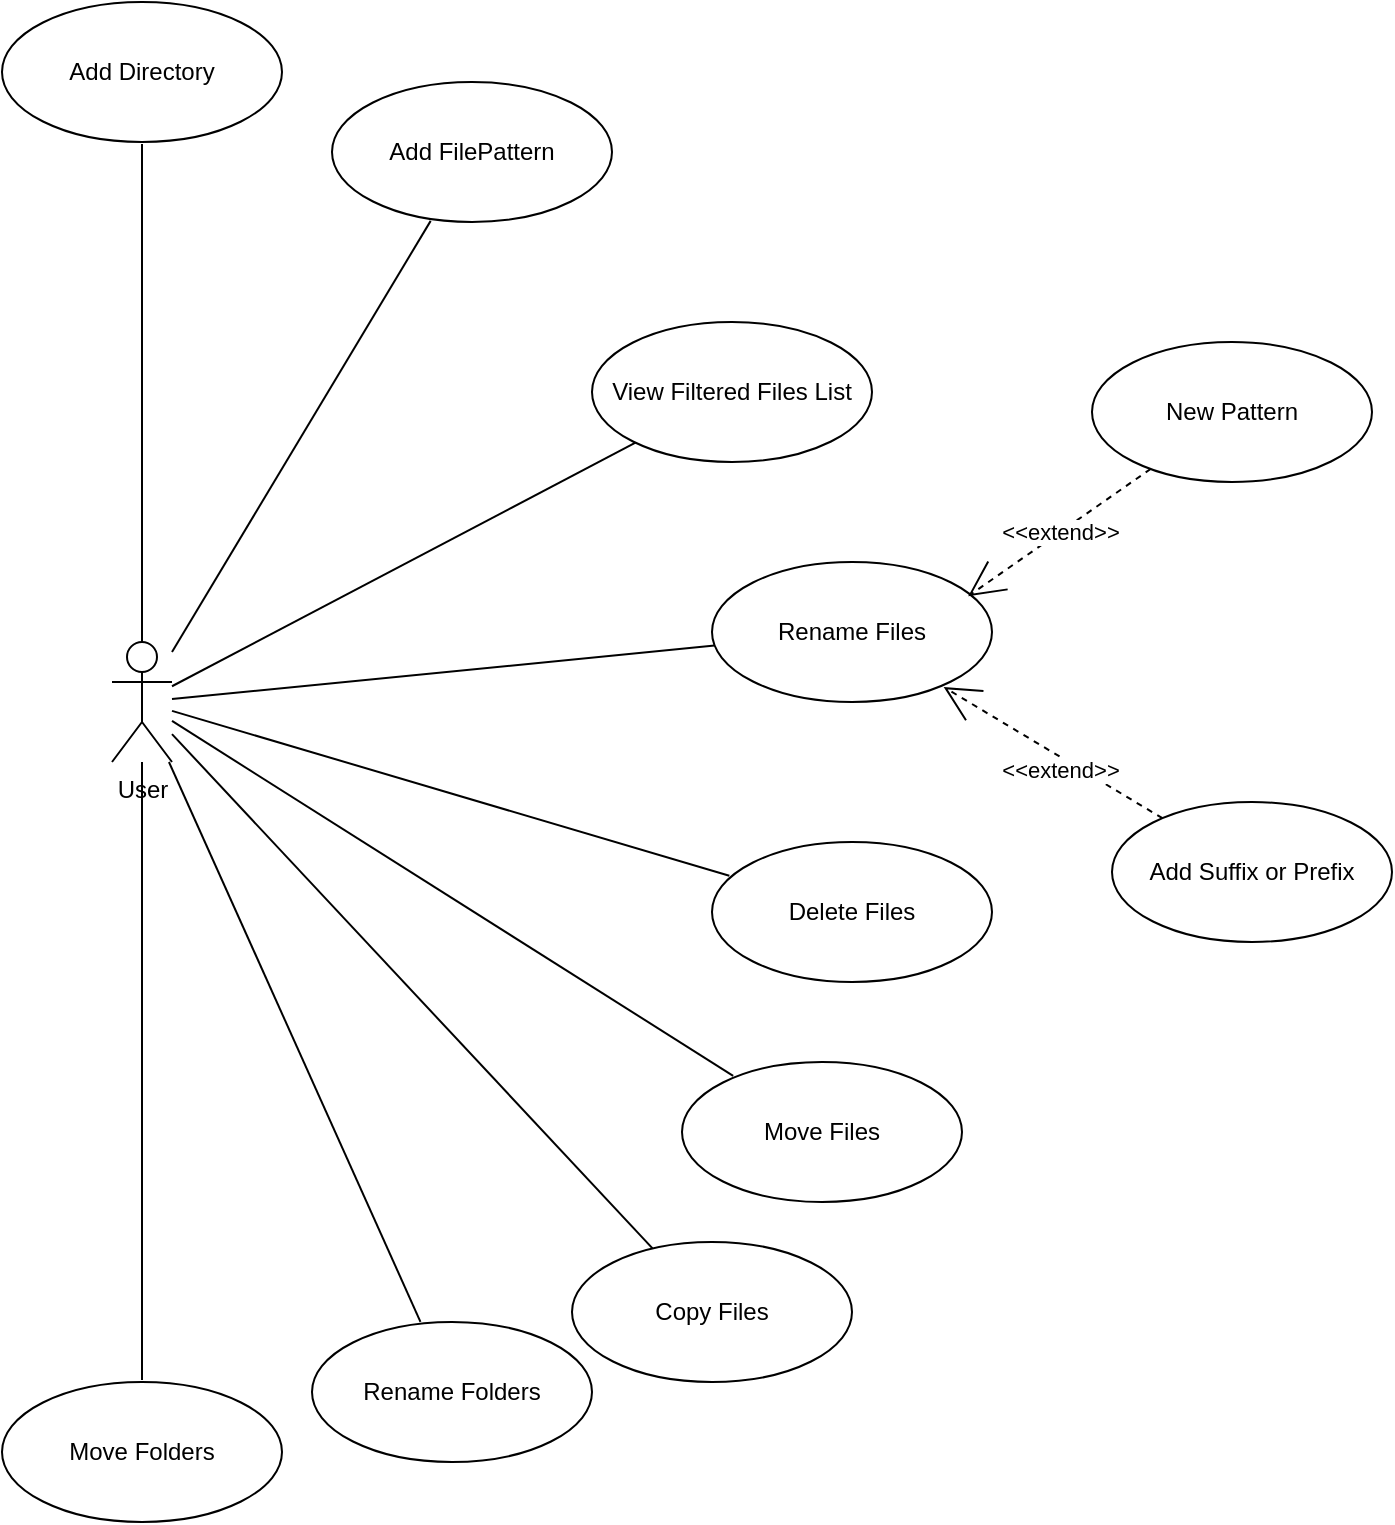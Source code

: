 <mxfile>
    <diagram id="-PsGgc9VmzoPEk__EC2H" name="Page-1">
        <mxGraphModel dx="906" dy="362" grid="1" gridSize="10" guides="1" tooltips="1" connect="1" arrows="1" fold="1" page="1" pageScale="1" pageWidth="850" pageHeight="1100" math="0" shadow="0">
            <root>
                <mxCell id="0"/>
                <mxCell id="1" parent="0"/>
                <mxCell id="6" style="edgeStyle=none;html=1;endArrow=none;endFill=0;" parent="1" source="2" target="7" edge="1">
                    <mxGeometry relative="1" as="geometry">
                        <mxPoint x="240" y="305" as="targetPoint"/>
                    </mxGeometry>
                </mxCell>
                <mxCell id="13" style="edgeStyle=none;html=1;endArrow=none;endFill=0;endSize=16;targetPerimeterSpacing=1;" parent="1" source="2" target="12" edge="1">
                    <mxGeometry relative="1" as="geometry"/>
                </mxCell>
                <mxCell id="16" style="edgeStyle=none;html=1;endArrow=none;endFill=0;endSize=16;targetPerimeterSpacing=1;" parent="1" source="2" target="14" edge="1">
                    <mxGeometry relative="1" as="geometry"/>
                </mxCell>
                <mxCell id="17" style="edgeStyle=none;html=1;endArrow=none;endFill=0;endSize=16;targetPerimeterSpacing=1;" parent="1" source="2" target="15" edge="1">
                    <mxGeometry relative="1" as="geometry"/>
                </mxCell>
                <mxCell id="22" style="edgeStyle=none;html=1;endArrow=none;endFill=0;endSize=16;targetPerimeterSpacing=1;" parent="1" source="2" target="20" edge="1">
                    <mxGeometry relative="1" as="geometry"/>
                </mxCell>
                <mxCell id="23" style="edgeStyle=none;html=1;endArrow=none;endFill=0;endSize=16;targetPerimeterSpacing=1;" parent="1" source="2" target="19" edge="1">
                    <mxGeometry relative="1" as="geometry"/>
                </mxCell>
                <mxCell id="24" style="edgeStyle=none;html=1;endArrow=none;endFill=0;endSize=16;targetPerimeterSpacing=1;" parent="1" source="2" target="18" edge="1">
                    <mxGeometry relative="1" as="geometry"/>
                </mxCell>
                <mxCell id="cS2rrbCAkiv21liBk-sJ-31" style="edgeStyle=none;curved=1;rounded=0;orthogonalLoop=1;jettySize=auto;html=1;fontSize=12;startSize=8;endSize=8;endArrow=none;endFill=0;" parent="1" source="2" target="cS2rrbCAkiv21liBk-sJ-29" edge="1">
                    <mxGeometry relative="1" as="geometry"/>
                </mxCell>
                <mxCell id="31" style="edgeStyle=none;html=1;endArrow=none;endFill=0;" edge="1" parent="1" source="2" target="30">
                    <mxGeometry relative="1" as="geometry"/>
                </mxCell>
                <mxCell id="2" value="User" style="shape=umlActor;verticalLabelPosition=bottom;verticalAlign=top;html=1;" parent="1" vertex="1">
                    <mxGeometry x="70" y="410" width="30" height="60" as="geometry"/>
                </mxCell>
                <mxCell id="7" value="Rename Files" style="ellipse;whiteSpace=wrap;html=1;" parent="1" vertex="1">
                    <mxGeometry x="370" y="370" width="140" height="70" as="geometry"/>
                </mxCell>
                <mxCell id="12" value="Move Files" style="ellipse;whiteSpace=wrap;html=1;" parent="1" vertex="1">
                    <mxGeometry x="355" y="620" width="140" height="70" as="geometry"/>
                </mxCell>
                <mxCell id="14" value="Rename Folders" style="ellipse;whiteSpace=wrap;html=1;" parent="1" vertex="1">
                    <mxGeometry x="170" y="750" width="140" height="70" as="geometry"/>
                </mxCell>
                <mxCell id="15" value="Move Folders" style="ellipse;whiteSpace=wrap;html=1;" parent="1" vertex="1">
                    <mxGeometry x="15" y="780" width="140" height="70" as="geometry"/>
                </mxCell>
                <mxCell id="18" value="Add Directory" style="ellipse;whiteSpace=wrap;html=1;" parent="1" vertex="1">
                    <mxGeometry x="15" y="90" width="140" height="70" as="geometry"/>
                </mxCell>
                <mxCell id="19" value="Add FilePattern" style="ellipse;whiteSpace=wrap;html=1;" parent="1" vertex="1">
                    <mxGeometry x="180" y="130" width="140" height="70" as="geometry"/>
                </mxCell>
                <mxCell id="20" value="Delete Files" style="ellipse;whiteSpace=wrap;html=1;" parent="1" vertex="1">
                    <mxGeometry x="370" y="510" width="140" height="70" as="geometry"/>
                </mxCell>
                <mxCell id="27" value="&amp;lt;&amp;lt;extend&amp;gt;&amp;gt;" style="edgeStyle=none;html=1;entryX=0.915;entryY=0.244;entryDx=0;entryDy=0;entryPerimeter=0;endArrow=open;endFill=0;endSize=16;targetPerimeterSpacing=1;dashed=1;" parent="1" source="25" target="7" edge="1">
                    <mxGeometry relative="1" as="geometry"/>
                </mxCell>
                <mxCell id="25" value="New Pattern" style="ellipse;whiteSpace=wrap;html=1;" parent="1" vertex="1">
                    <mxGeometry x="560" y="260" width="140" height="70" as="geometry"/>
                </mxCell>
                <mxCell id="28" style="edgeStyle=none;html=1;dashed=1;endArrow=open;endFill=0;endSize=16;targetPerimeterSpacing=1;" parent="1" source="26" target="7" edge="1">
                    <mxGeometry relative="1" as="geometry"/>
                </mxCell>
                <mxCell id="29" value="&amp;lt;&amp;lt;extend&amp;gt;&amp;gt;" style="edgeLabel;html=1;align=center;verticalAlign=middle;resizable=0;points=[];" parent="28" vertex="1" connectable="0">
                    <mxGeometry x="-0.24" y="1" relative="1" as="geometry">
                        <mxPoint x="-9" as="offset"/>
                    </mxGeometry>
                </mxCell>
                <mxCell id="26" value="Add Suffix or Prefix" style="ellipse;whiteSpace=wrap;html=1;" parent="1" vertex="1">
                    <mxGeometry x="570" y="490" width="140" height="70" as="geometry"/>
                </mxCell>
                <mxCell id="cS2rrbCAkiv21liBk-sJ-29" value="View Filtered Files List" style="ellipse;whiteSpace=wrap;html=1;" parent="1" vertex="1">
                    <mxGeometry x="310" y="250" width="140" height="70" as="geometry"/>
                </mxCell>
                <mxCell id="30" value="Copy Files" style="ellipse;whiteSpace=wrap;html=1;" vertex="1" parent="1">
                    <mxGeometry x="300" y="710" width="140" height="70" as="geometry"/>
                </mxCell>
            </root>
        </mxGraphModel>
    </diagram>
</mxfile>